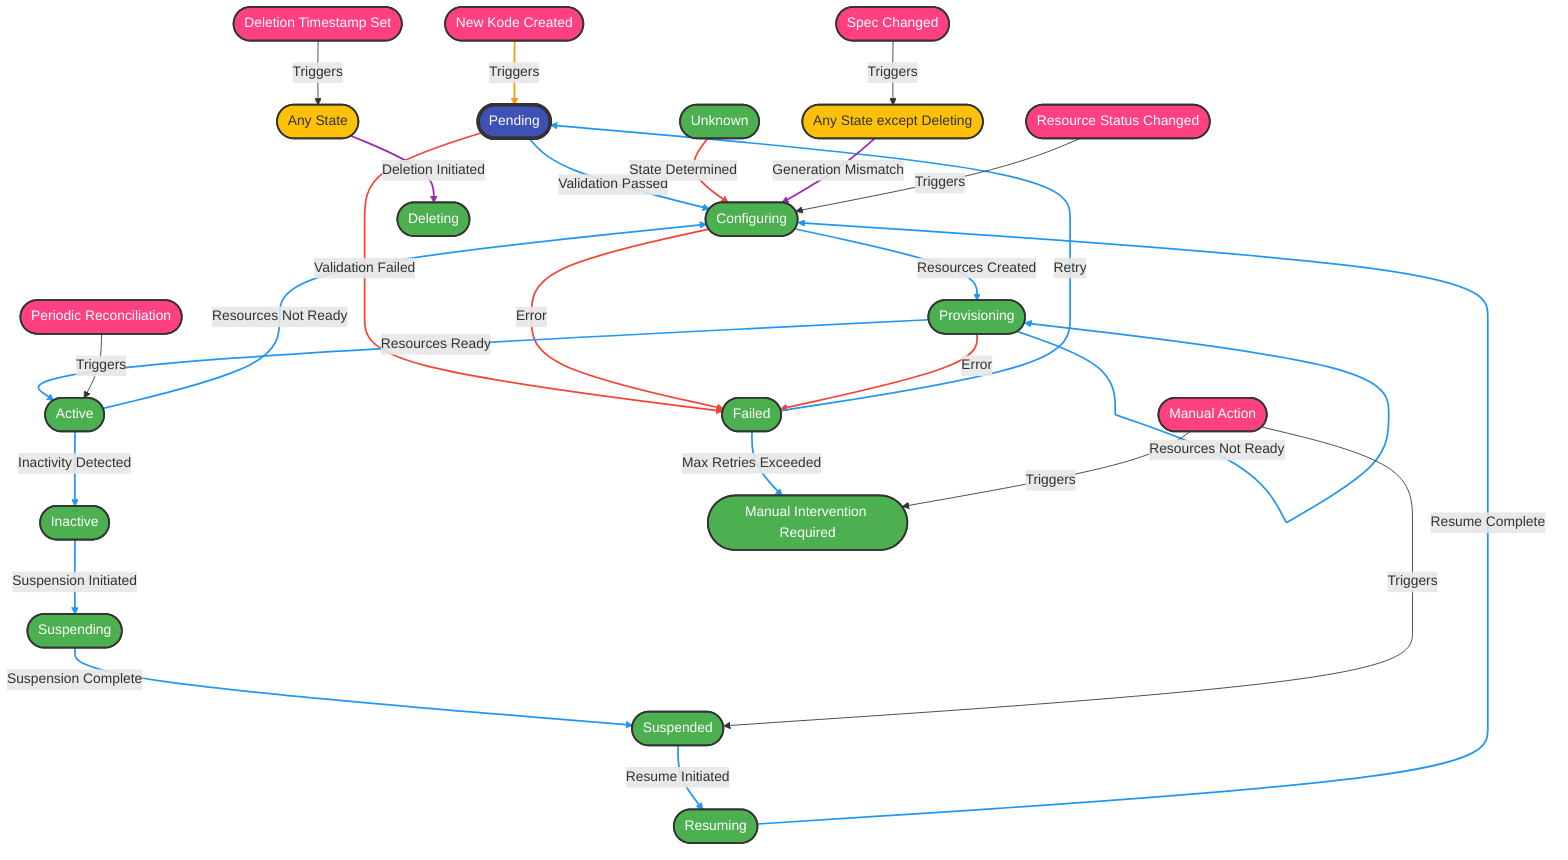 graph TD
    A([Pending]) -->|Validation Passed| B([Configuring])
    A -->|Validation Failed| H([Failed])
    B -->|Resources Created| C([Provisioning])
    B -->|Error| H
    C -->|Resources Ready| D([Active])
    C -->|Error| H
    C -->|Resources Not Ready| C
    D -->|Resources Not Ready| B
    D -->|Inactivity Detected| E([Inactive])
    E -->|Suspension Initiated| F([Suspending])
    F -->|Suspension Complete| G([Suspended])
    G -->|Resume Initiated| I([Resuming])
    I -->|Resume Complete| B
    H -->|Retry| A
    H -->|Max Retries Exceeded| J([Manual Intervention Required])
    K([Unknown]) -->|State Determined| B
    L([Any State]) -->|Deletion Initiated| M([Deleting])
    N([Any State except Deleting]) -->|Generation Mismatch| B

    classDef state fill:#4CAF50,stroke:#333,stroke-width:2px,color:#fff;
    classDef special fill:#FFC107,stroke:#333,stroke-width:2px,color:#333;
    classDef reconcileOrigin fill:#FF4081,stroke:#333,stroke-width:2px,color:#fff;
    classDef initialState fill:#3F51B5,stroke:#333,stroke-width:4px,color:#fff;

    class A initialState;
    class B,C,D,E,F,G,H,I,J,K,M state;
    class L,N special;
    
    %% Reconcile event origins
    R1([New Kode Created]):::reconcileOrigin -->|Triggers| A
    R2([Spec Changed]):::reconcileOrigin -->|Triggers| N
    R3([Resource Status Changed]):::reconcileOrigin -->|Triggers| B
    R4([Periodic Reconciliation]):::reconcileOrigin -->|Triggers| D
    R5([Manual Action]):::reconcileOrigin -->|Triggers| G
    R5 -->|Triggers| J
    R6([Deletion Timestamp Set]):::reconcileOrigin -->|Triggers| L

    linkStyle 0,2,4,6,7,8,9,10,11,12,13,14 stroke:#2196F3,stroke-width:2px;
    linkStyle 1,3,5,15 stroke:#F44336,stroke-width:2px;
    linkStyle 16,17 stroke:#9C27B0,stroke-width:2px;
    linkStyle 18 stroke:#FF9800,stroke-width:2px;